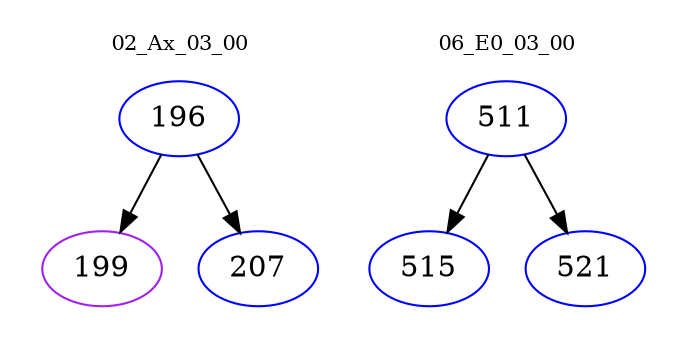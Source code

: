 digraph{
subgraph cluster_0 {
color = white
label = "02_Ax_03_00";
fontsize=10;
T0_196 [label="196", color="blue"]
T0_196 -> T0_199 [color="black"]
T0_199 [label="199", color="purple"]
T0_196 -> T0_207 [color="black"]
T0_207 [label="207", color="blue"]
}
subgraph cluster_1 {
color = white
label = "06_E0_03_00";
fontsize=10;
T1_511 [label="511", color="blue"]
T1_511 -> T1_515 [color="black"]
T1_515 [label="515", color="blue"]
T1_511 -> T1_521 [color="black"]
T1_521 [label="521", color="blue"]
}
}
